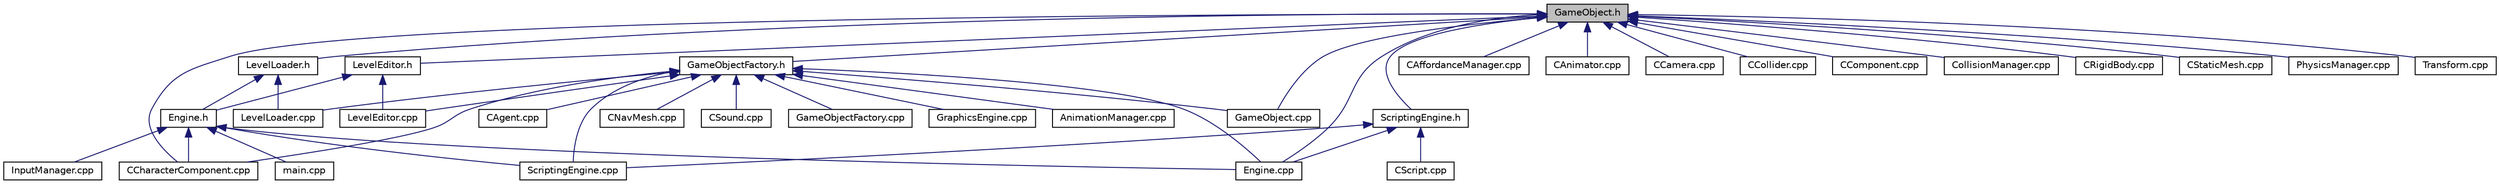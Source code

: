 digraph "GameObject.h"
{
 // LATEX_PDF_SIZE
  edge [fontname="Helvetica",fontsize="10",labelfontname="Helvetica",labelfontsize="10"];
  node [fontname="Helvetica",fontsize="10",shape=record];
  Node71 [label="GameObject.h",height=0.2,width=0.4,color="black", fillcolor="grey75", style="filled", fontcolor="black",tooltip=" "];
  Node71 -> Node72 [dir="back",color="midnightblue",fontsize="10",style="solid",fontname="Helvetica"];
  Node72 [label="GameObjectFactory.h",height=0.2,width=0.4,color="black", fillcolor="white", style="filled",URL="$_game_object_factory_8h.html",tooltip="A singleton factory class to produce all GameObjects, store them in memory, and allow access to them."];
  Node72 -> Node73 [dir="back",color="midnightblue",fontsize="10",style="solid",fontname="Helvetica"];
  Node73 [label="AnimationManager.cpp",height=0.2,width=0.4,color="black", fillcolor="white", style="filled",URL="$_animation_manager_8cpp.html",tooltip=" "];
  Node72 -> Node74 [dir="back",color="midnightblue",fontsize="10",style="solid",fontname="Helvetica"];
  Node74 [label="CAgent.cpp",height=0.2,width=0.4,color="black", fillcolor="white", style="filled",URL="$_c_agent_8cpp.html",tooltip=" "];
  Node72 -> Node75 [dir="back",color="midnightblue",fontsize="10",style="solid",fontname="Helvetica"];
  Node75 [label="CCharacterComponent.cpp",height=0.2,width=0.4,color="black", fillcolor="white", style="filled",URL="$_c_character_component_8cpp.html",tooltip=" "];
  Node72 -> Node76 [dir="back",color="midnightblue",fontsize="10",style="solid",fontname="Helvetica"];
  Node76 [label="CNavMesh.cpp",height=0.2,width=0.4,color="black", fillcolor="white", style="filled",URL="$_c_nav_mesh_8cpp.html",tooltip=" "];
  Node72 -> Node77 [dir="back",color="midnightblue",fontsize="10",style="solid",fontname="Helvetica"];
  Node77 [label="CSound.cpp",height=0.2,width=0.4,color="black", fillcolor="white", style="filled",URL="$_c_sound_8cpp.html",tooltip=" "];
  Node72 -> Node78 [dir="back",color="midnightblue",fontsize="10",style="solid",fontname="Helvetica"];
  Node78 [label="Engine.cpp",height=0.2,width=0.4,color="black", fillcolor="white", style="filled",URL="$_engine_8cpp.html",tooltip=" "];
  Node72 -> Node79 [dir="back",color="midnightblue",fontsize="10",style="solid",fontname="Helvetica"];
  Node79 [label="GameObject.cpp",height=0.2,width=0.4,color="black", fillcolor="white", style="filled",URL="$_game_object_8cpp.html",tooltip=" "];
  Node72 -> Node80 [dir="back",color="midnightblue",fontsize="10",style="solid",fontname="Helvetica"];
  Node80 [label="GameObjectFactory.cpp",height=0.2,width=0.4,color="black", fillcolor="white", style="filled",URL="$_game_object_factory_8cpp.html",tooltip=" "];
  Node72 -> Node81 [dir="back",color="midnightblue",fontsize="10",style="solid",fontname="Helvetica"];
  Node81 [label="GraphicsEngine.cpp",height=0.2,width=0.4,color="black", fillcolor="white", style="filled",URL="$_graphics_engine_8cpp.html",tooltip=" "];
  Node72 -> Node82 [dir="back",color="midnightblue",fontsize="10",style="solid",fontname="Helvetica"];
  Node82 [label="LevelEditor.cpp",height=0.2,width=0.4,color="black", fillcolor="white", style="filled",URL="$_level_editor_8cpp.html",tooltip=" "];
  Node72 -> Node83 [dir="back",color="midnightblue",fontsize="10",style="solid",fontname="Helvetica"];
  Node83 [label="LevelLoader.cpp",height=0.2,width=0.4,color="black", fillcolor="white", style="filled",URL="$_level_loader_8cpp.html",tooltip=" "];
  Node72 -> Node84 [dir="back",color="midnightblue",fontsize="10",style="solid",fontname="Helvetica"];
  Node84 [label="ScriptingEngine.cpp",height=0.2,width=0.4,color="black", fillcolor="white", style="filled",URL="$_scripting_engine_8cpp.html",tooltip=" "];
  Node71 -> Node85 [dir="back",color="midnightblue",fontsize="10",style="solid",fontname="Helvetica"];
  Node85 [label="CAffordanceManager.cpp",height=0.2,width=0.4,color="black", fillcolor="white", style="filled",URL="$_c_affordance_manager_8cpp.html",tooltip=" "];
  Node71 -> Node86 [dir="back",color="midnightblue",fontsize="10",style="solid",fontname="Helvetica"];
  Node86 [label="CAnimator.cpp",height=0.2,width=0.4,color="black", fillcolor="white", style="filled",URL="$_c_animator_8cpp.html",tooltip=" "];
  Node71 -> Node87 [dir="back",color="midnightblue",fontsize="10",style="solid",fontname="Helvetica"];
  Node87 [label="CCamera.cpp",height=0.2,width=0.4,color="black", fillcolor="white", style="filled",URL="$_c_camera_8cpp.html",tooltip=" "];
  Node71 -> Node75 [dir="back",color="midnightblue",fontsize="10",style="solid",fontname="Helvetica"];
  Node71 -> Node88 [dir="back",color="midnightblue",fontsize="10",style="solid",fontname="Helvetica"];
  Node88 [label="LevelLoader.h",height=0.2,width=0.4,color="black", fillcolor="white", style="filled",URL="$_level_loader_8h.html",tooltip="Save and Load Editor to and from JSON."];
  Node88 -> Node89 [dir="back",color="midnightblue",fontsize="10",style="solid",fontname="Helvetica"];
  Node89 [label="Engine.h",height=0.2,width=0.4,color="black", fillcolor="white", style="filled",URL="$_engine_8h.html",tooltip="brief the Engine backend"];
  Node89 -> Node75 [dir="back",color="midnightblue",fontsize="10",style="solid",fontname="Helvetica"];
  Node89 -> Node78 [dir="back",color="midnightblue",fontsize="10",style="solid",fontname="Helvetica"];
  Node89 -> Node90 [dir="back",color="midnightblue",fontsize="10",style="solid",fontname="Helvetica"];
  Node90 [label="InputManager.cpp",height=0.2,width=0.4,color="black", fillcolor="white", style="filled",URL="$_input_manager_8cpp.html",tooltip=" "];
  Node89 -> Node91 [dir="back",color="midnightblue",fontsize="10",style="solid",fontname="Helvetica"];
  Node91 [label="main.cpp",height=0.2,width=0.4,color="black", fillcolor="white", style="filled",URL="$main_8cpp.html",tooltip=" "];
  Node89 -> Node84 [dir="back",color="midnightblue",fontsize="10",style="solid",fontname="Helvetica"];
  Node88 -> Node83 [dir="back",color="midnightblue",fontsize="10",style="solid",fontname="Helvetica"];
  Node71 -> Node92 [dir="back",color="midnightblue",fontsize="10",style="solid",fontname="Helvetica"];
  Node92 [label="LevelEditor.h",height=0.2,width=0.4,color="black", fillcolor="white", style="filled",URL="$_level_editor_8h.html",tooltip="Displays Ediotr Gui, Allows Player to Edit Gameobject variables."];
  Node92 -> Node89 [dir="back",color="midnightblue",fontsize="10",style="solid",fontname="Helvetica"];
  Node92 -> Node82 [dir="back",color="midnightblue",fontsize="10",style="solid",fontname="Helvetica"];
  Node71 -> Node93 [dir="back",color="midnightblue",fontsize="10",style="solid",fontname="Helvetica"];
  Node93 [label="CCollider.cpp",height=0.2,width=0.4,color="black", fillcolor="white", style="filled",URL="$_c_collider_8cpp.html",tooltip=" "];
  Node71 -> Node94 [dir="back",color="midnightblue",fontsize="10",style="solid",fontname="Helvetica"];
  Node94 [label="CComponent.cpp",height=0.2,width=0.4,color="black", fillcolor="white", style="filled",URL="$_c_component_8cpp.html",tooltip=" "];
  Node71 -> Node95 [dir="back",color="midnightblue",fontsize="10",style="solid",fontname="Helvetica"];
  Node95 [label="CollisionManager.cpp",height=0.2,width=0.4,color="black", fillcolor="white", style="filled",URL="$_collision_manager_8cpp.html",tooltip=" "];
  Node71 -> Node96 [dir="back",color="midnightblue",fontsize="10",style="solid",fontname="Helvetica"];
  Node96 [label="CRigidBody.cpp",height=0.2,width=0.4,color="black", fillcolor="white", style="filled",URL="$_c_rigid_body_8cpp.html",tooltip=" "];
  Node71 -> Node97 [dir="back",color="midnightblue",fontsize="10",style="solid",fontname="Helvetica"];
  Node97 [label="ScriptingEngine.h",height=0.2,width=0.4,color="black", fillcolor="white", style="filled",URL="$_scripting_engine_8h.html",tooltip=" "];
  Node97 -> Node98 [dir="back",color="midnightblue",fontsize="10",style="solid",fontname="Helvetica"];
  Node98 [label="CScript.cpp",height=0.2,width=0.4,color="black", fillcolor="white", style="filled",URL="$_c_script_8cpp.html",tooltip=" "];
  Node97 -> Node78 [dir="back",color="midnightblue",fontsize="10",style="solid",fontname="Helvetica"];
  Node97 -> Node84 [dir="back",color="midnightblue",fontsize="10",style="solid",fontname="Helvetica"];
  Node71 -> Node99 [dir="back",color="midnightblue",fontsize="10",style="solid",fontname="Helvetica"];
  Node99 [label="CStaticMesh.cpp",height=0.2,width=0.4,color="black", fillcolor="white", style="filled",URL="$_c_static_mesh_8cpp.html",tooltip=" "];
  Node71 -> Node78 [dir="back",color="midnightblue",fontsize="10",style="solid",fontname="Helvetica"];
  Node71 -> Node79 [dir="back",color="midnightblue",fontsize="10",style="solid",fontname="Helvetica"];
  Node71 -> Node100 [dir="back",color="midnightblue",fontsize="10",style="solid",fontname="Helvetica"];
  Node100 [label="PhysicsManager.cpp",height=0.2,width=0.4,color="black", fillcolor="white", style="filled",URL="$_physics_manager_8cpp.html",tooltip=" "];
  Node71 -> Node101 [dir="back",color="midnightblue",fontsize="10",style="solid",fontname="Helvetica"];
  Node101 [label="Transform.cpp",height=0.2,width=0.4,color="black", fillcolor="white", style="filled",URL="$_transform_8cpp.html",tooltip=" "];
}
